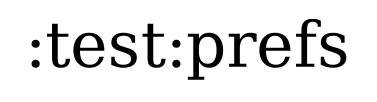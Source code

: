 digraph {
edge ["dir"="forward"]
graph ["dpi"="100","label"=":test:prefs","labelloc"="t","fontsize"="30","ranksep"="2.5","rankdir"="TB"]
node ["style"="filled"]
{
edge ["dir"="none"]
graph ["rank"="same"]
}
}